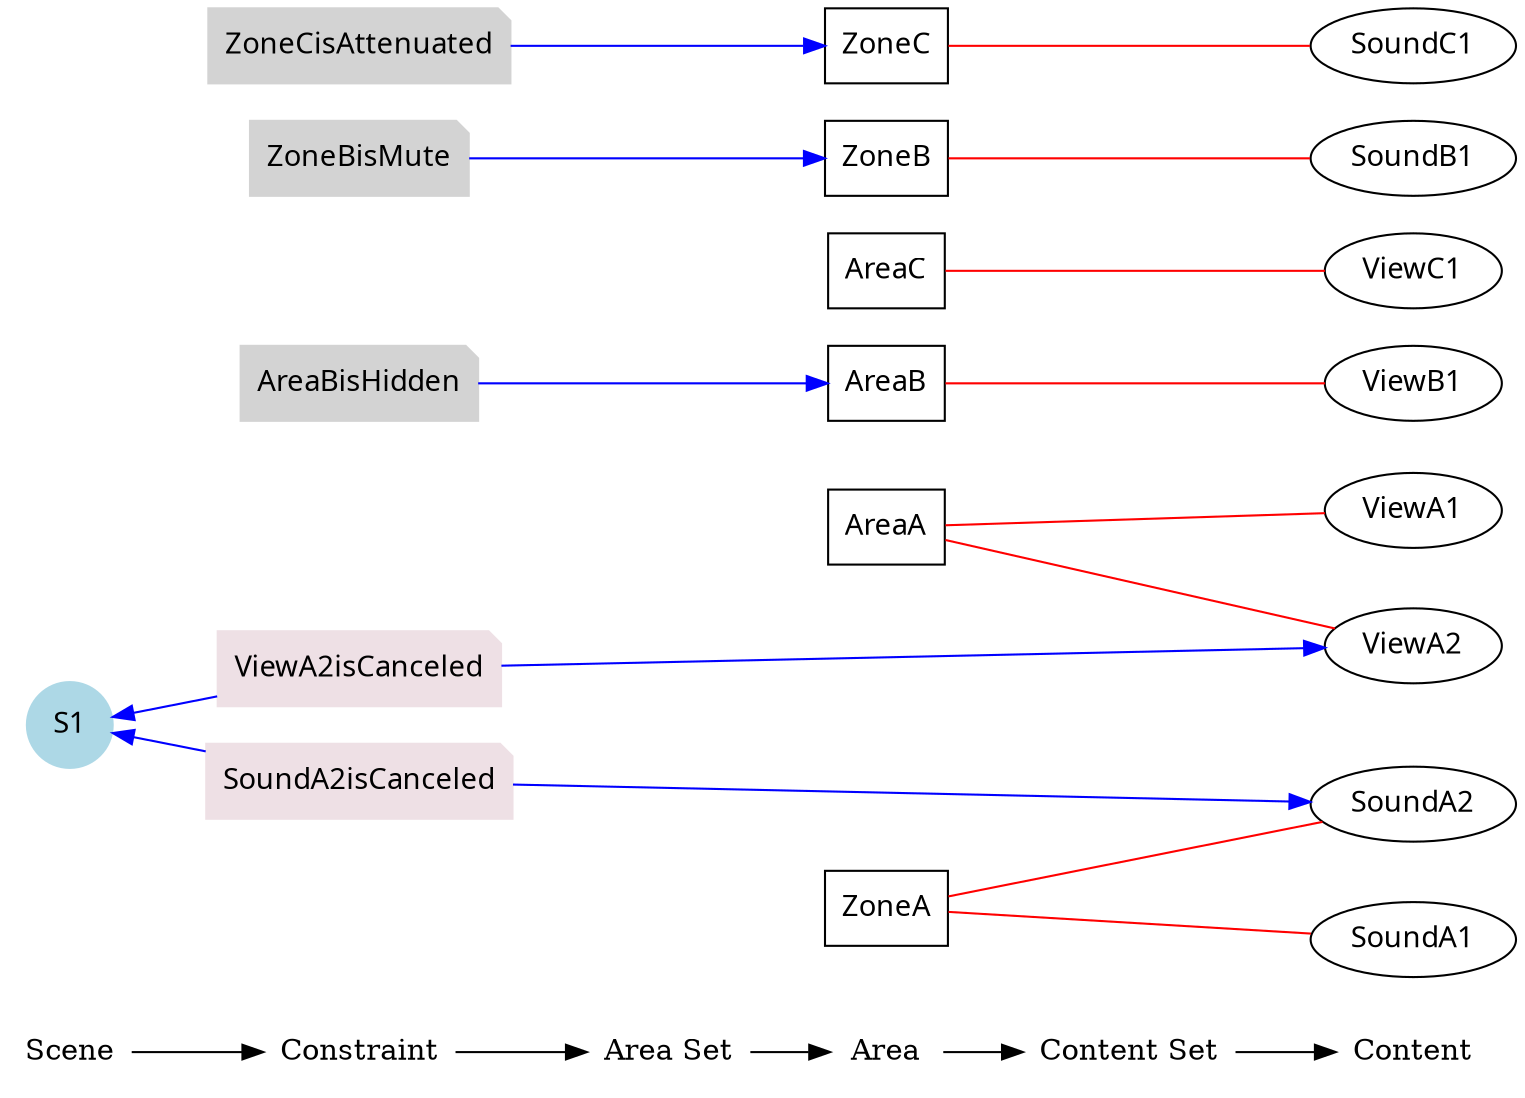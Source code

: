 digraph rule_objects_graph {
	rankdir = LR;
	charset="utf-8";
	clusterrank = global;
	
	node [shape = plaintext];
	Scene -> Constraint -> "Area Set" -> Area -> "Content Set" -> Content; 
	{ rank = same;
		node [shape = box];
		{
			Area;
			e1 [label="AreaA", fontname="Meiryo UI"];
			e2 [label="AreaB", fontname="Meiryo UI"];
			e3 [label="AreaC", fontname="Meiryo UI"];

			e4 [label="ZoneA", fontname="Meiryo UI"];
			e5 [label="ZoneB", fontname="Meiryo UI"];
			e6 [label="ZoneC", fontname="Meiryo UI"];
		}
	}
	
	{ rank = same;
		node [shape = ellipse];
		{
			Content;
			e7 [label="ViewA1", fontname="Meiryo UI"];
			e8 [label="ViewA2", fontname="Meiryo UI"];
			e9 [label="ViewB1", fontname="Meiryo UI"];
			e10 [label="ViewC1", fontname="Meiryo UI"];

			e11 [label="SoundA1", fontname="Meiryo UI"];
			e12 [label="SoundA2", fontname="Meiryo UI"];
			e13 [label="SoundB1", fontname="Meiryo UI"];
			e14 [label="SoundC1", fontname="Meiryo UI"];

		}
	}
	
	{
		subgraph subareaset {
			"Area Set";
			node [shape = box, style = filled, color = lightpink];


		}
	}


	
	{
		subgraph subcontentset {
			"Content Set";
			node [shape = ellipse, style = filled, color = palegreen];


		}
	}



	e1 -> e7 [dir=none, color=red];
	e1 -> e8 [dir=none, color=red];
	e2 -> e9 [dir=none, color=red];
	e3 -> e10 [dir=none, color=red];
	

	

	e4 -> e11 [dir=none, color=red];
	e4 -> e12 [dir=none, color=red];
	e5 -> e13 [dir=none, color=red];
	e6 -> e14 [dir=none, color=red];
	

	

	subgraph scene { rank = same;
		node [shape = circle, style = filled, color = lightblue];
		{
			"Scene";
			e15 [label="S1", fontname="Meiryo UI"];

		}
	}

	{ rank = same;
		node [shape = note, style = filled, color = lightgrey];
		{
			"Constraint";
			e16 [label="AreaBisHidden", fontname="Meiryo UI"];
			e17 [label="ZoneBisMute", fontname="Meiryo UI"];
			e18 [label="ZoneCisAttenuated", fontname="Meiryo UI"];
		}
	}
	
	{ rank = same;
		node [shape = note, style = filled, color = lavenderblush2];
		{
			"Constraint";
			e19 [label="ViewA2isCanceled", fontname="Meiryo UI"];
			e20 [label="SoundA2isCanceled", fontname="Meiryo UI"];
		}
	}

	{ rank = same;
		node [shape = note, style = filled, color = lightpink2];
		{
			"Constraint";
		}
	}

	e16 -> e2 [color=blue];
	e17 -> e5 [color=blue];
	e18 -> e6 [color=blue];
	

	e19 -> e8 [color=blue];
	e19 -> e15 [color=blue];
	e20 -> e12 [color=blue];
	e20 -> e15 [color=blue];
	

	
}

